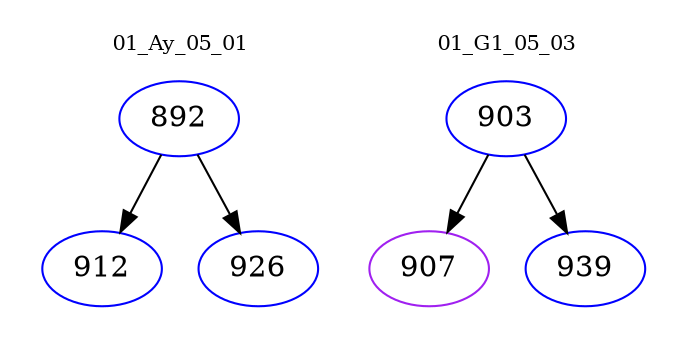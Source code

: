 digraph{
subgraph cluster_0 {
color = white
label = "01_Ay_05_01";
fontsize=10;
T0_892 [label="892", color="blue"]
T0_892 -> T0_912 [color="black"]
T0_912 [label="912", color="blue"]
T0_892 -> T0_926 [color="black"]
T0_926 [label="926", color="blue"]
}
subgraph cluster_1 {
color = white
label = "01_G1_05_03";
fontsize=10;
T1_903 [label="903", color="blue"]
T1_903 -> T1_907 [color="black"]
T1_907 [label="907", color="purple"]
T1_903 -> T1_939 [color="black"]
T1_939 [label="939", color="blue"]
}
}
